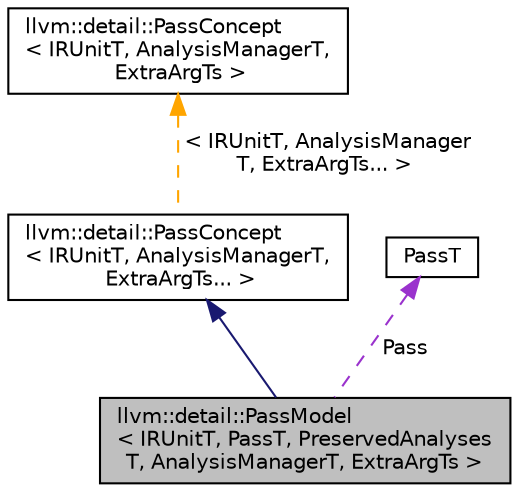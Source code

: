 digraph "llvm::detail::PassModel&lt; IRUnitT, PassT, PreservedAnalysesT, AnalysisManagerT, ExtraArgTs &gt;"
{
 // LATEX_PDF_SIZE
  bgcolor="transparent";
  edge [fontname="Helvetica",fontsize="10",labelfontname="Helvetica",labelfontsize="10"];
  node [fontname="Helvetica",fontsize="10",shape="box"];
  Node1 [label="llvm::detail::PassModel\l\< IRUnitT, PassT, PreservedAnalyses\lT, AnalysisManagerT, ExtraArgTs \>",height=0.2,width=0.4,color="black", fillcolor="grey75", style="filled", fontcolor="black",tooltip="A template wrapper used to implement the polymorphic API."];
  Node2 -> Node1 [dir="back",color="midnightblue",fontsize="10",style="solid",fontname="Helvetica"];
  Node2 [label="llvm::detail::PassConcept\l\< IRUnitT, AnalysisManagerT,\l ExtraArgTs... \>",height=0.2,width=0.4,color="black",URL="$structllvm_1_1detail_1_1PassConcept.html",tooltip=" "];
  Node3 -> Node2 [dir="back",color="orange",fontsize="10",style="dashed",label=" \< IRUnitT, AnalysisManager\lT, ExtraArgTs... \>" ,fontname="Helvetica"];
  Node3 [label="llvm::detail::PassConcept\l\< IRUnitT, AnalysisManagerT,\l ExtraArgTs \>",height=0.2,width=0.4,color="black",URL="$structllvm_1_1detail_1_1PassConcept.html",tooltip="Template for the abstract base class used to dispatch polymorphically over pass objects."];
  Node4 -> Node1 [dir="back",color="darkorchid3",fontsize="10",style="dashed",label=" Pass" ,fontname="Helvetica"];
  Node4 [label="PassT",height=0.2,width=0.4,color="black",tooltip=" "];
}
